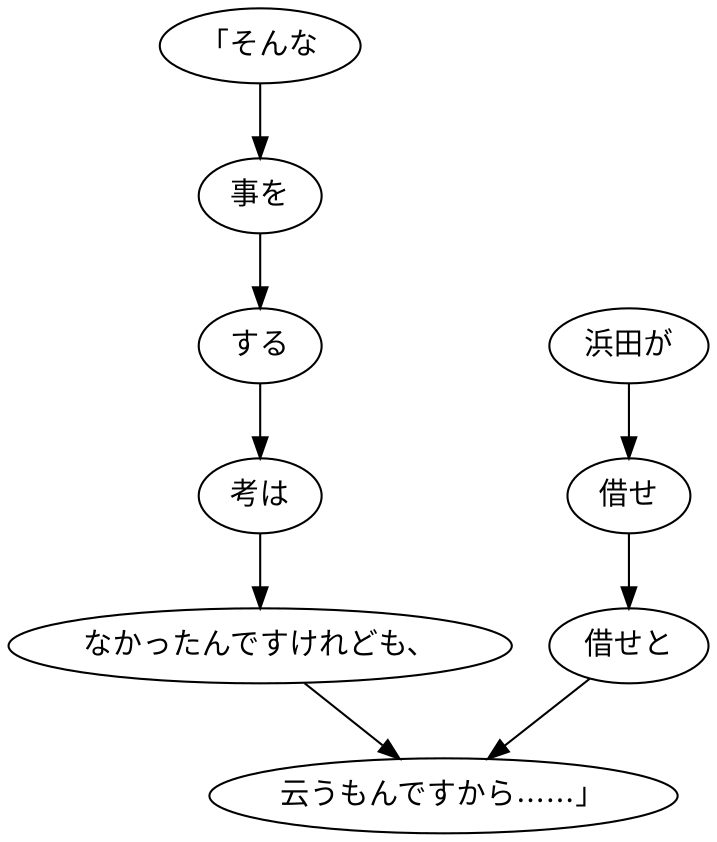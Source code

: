 digraph graph7269 {
	node0 [label="「そんな"];
	node1 [label="事を"];
	node2 [label="する"];
	node3 [label="考は"];
	node4 [label="なかったんですけれども、"];
	node5 [label="浜田が"];
	node6 [label="借せ"];
	node7 [label="借せと"];
	node8 [label="云うもんですから……」"];
	node0 -> node1;
	node1 -> node2;
	node2 -> node3;
	node3 -> node4;
	node4 -> node8;
	node5 -> node6;
	node6 -> node7;
	node7 -> node8;
}
